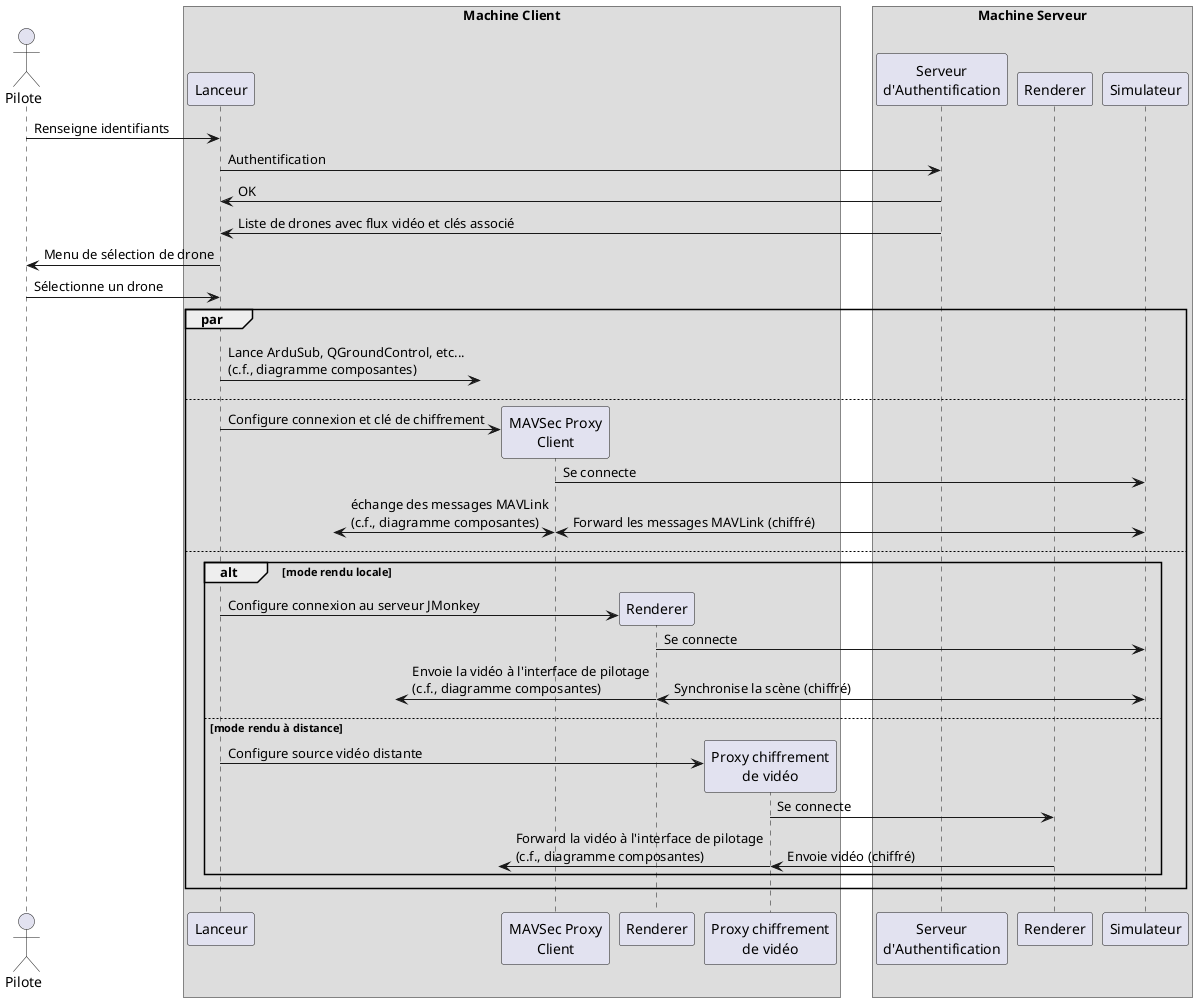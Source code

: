 @startuml

!pragma teoz true

skinparam BoxPadding 10

actor Pilote

box "Machine Client"
    participant Lanceur
    participant "MAVSec Proxy\nClient" as ProxyClient
    participant "Renderer" as RendererLocal
    participant "Proxy chiffrement\nde vidéo" as Décodeur
end box

box "Machine Serveur"
    participant "Serveur\nd'Authentification" as Auth
    participant "Renderer" as RendererRemote
    participant Simulateur
end box

Pilote -> Lanceur : Renseigne identifiants
Lanceur -> Auth : Authentification
Auth -> Lanceur : OK
Auth -> Lanceur : Liste de drones avec flux vidéo et clés associé
Lanceur -> Pilote : Menu de sélection de drone
Pilote -> Lanceur : Sélectionne un drone

par

Lanceur ->? : Lance ArduSub, QGroundControl, etc...\n(c.f., diagramme composantes)

else

Lanceur -> ProxyClient ** : Configure connexion et clé de chiffrement

ProxyClient -> Simulateur : Se connecte
?<-> ProxyClient : échange des messages MAVLink\n(c.f., diagramme composantes)
& ProxyClient <-> Simulateur : Forward les messages MAVLink (chiffré)

else

alt mode rendu locale

    Lanceur -> RendererLocal ** : Configure connexion au serveur JMonkey
    RendererLocal -> Simulateur : Se connecte
    RendererLocal <-> Simulateur : Synchronise la scène (chiffré)
    & ?<- RendererLocal : Envoie la vidéo à l'interface de pilotage\n(c.f., diagramme composantes)

else mode rendu à distance

    Lanceur -> Décodeur ** : Configure source vidéo distante
    Décodeur -> RendererRemote : Se connecte
    Décodeur <- RendererRemote : Envoie vidéo (chiffré)
    & ?<- Décodeur : Forward la vidéo à l'interface de pilotage\n(c.f., diagramme composantes)

end

end

@enduml
